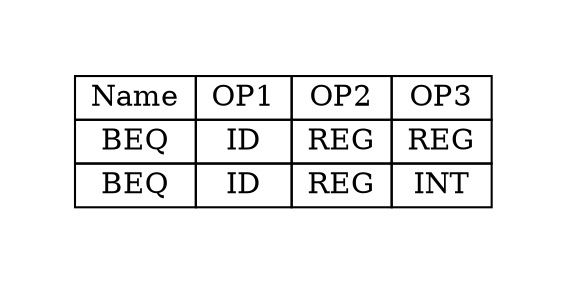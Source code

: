digraph{
graph [pad="0.5", nodesep="0.5", ranksep="2" ]
node [shape=plain]
Foo [label=<
<table border="0" cellborder="1" cellspacing="0">
<tr><td> Name </td> <td> OP1 </td><td> OP2 </td><td> OP3 </td> </tr>
<tr><td> BEQ </td><td> ID </td><td> REG </td><td> REG </td> </tr>
<tr><td> BEQ </td><td> ID </td><td> REG </td><td> INT </td> </tr>
</table>>];
}
